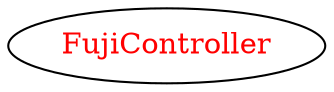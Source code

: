 digraph dependencyGraph {
 concentrate=true;
 ranksep="2.0";
 rankdir="LR"; 
 splines="ortho";
"FujiController" [fontcolor="red"];
}